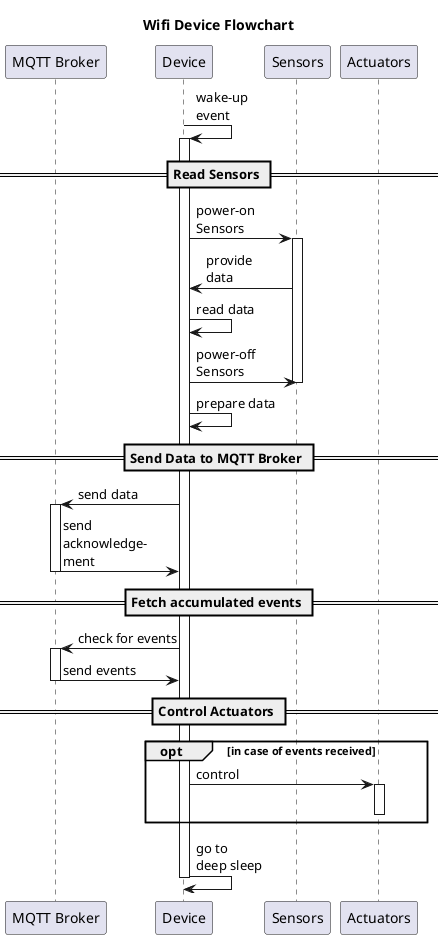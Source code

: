 @startuml
skinparam componentStyle uml2

title Wifi Device Flowchart

'This should go to the pot-pourri-devices repo

participant "MQTT Broker"
participant "Device"
participant "Sensors"
participant "Actuators"

Device -> Device: wake-up\nevent
Activate Device

== Read Sensors ==

Device -> Sensors: power-on\nSensors
Activate Sensors
Sensors -> Device: provide\ndata
Device -> Device: read data
Device -> Sensors: power-off\nSensors
Deactivate Sensors

Device -> Device: prepare data

== Send Data to MQTT Broker ==

Device -> "MQTT Broker": send data

Activate "MQTT Broker"
"MQTT Broker" -> Device: send\nacknowledge-\nment
Deactivate "MQTT Broker"

== Fetch accumulated events ==

Device -> "MQTT Broker": check for events
Activate "MQTT Broker"
"MQTT Broker" -> Device: send events
Deactivate "MQTT Broker"

== Control Actuators ==

opt in case of events received
    
    Device -> Actuators: control
    Activate Actuators
    Deactivate Actuators

end

Device -> Device: go to\ndeep sleep
Deactivate Device

@enduml